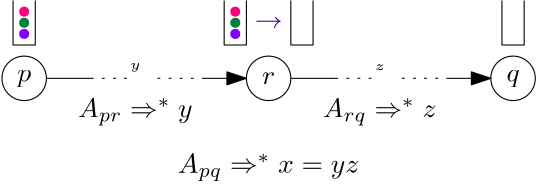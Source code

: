 <?xml version="1.0"?>
<!DOCTYPE ipe SYSTEM "ipe.dtd">
<ipe version="70218" creator="Ipe 7.2.28">
<info created="D:20241019140108" modified="D:20241019151100"/>
<ipestyle name="basic">
<symbol name="arrow/arc(spx)">
<path stroke="sym-stroke" fill="sym-stroke" pen="sym-pen">
0 0 m
-1 0.333 l
-1 -0.333 l
h
</path>
</symbol>
<symbol name="arrow/farc(spx)">
<path stroke="sym-stroke" fill="white" pen="sym-pen">
0 0 m
-1 0.333 l
-1 -0.333 l
h
</path>
</symbol>
<symbol name="arrow/ptarc(spx)">
<path stroke="sym-stroke" fill="sym-stroke" pen="sym-pen">
0 0 m
-1 0.333 l
-0.8 0 l
-1 -0.333 l
h
</path>
</symbol>
<symbol name="arrow/fptarc(spx)">
<path stroke="sym-stroke" fill="white" pen="sym-pen">
0 0 m
-1 0.333 l
-0.8 0 l
-1 -0.333 l
h
</path>
</symbol>
<symbol name="mark/circle(sx)" transformations="translations">
<path fill="sym-stroke">
0.6 0 0 0.6 0 0 e
0.4 0 0 0.4 0 0 e
</path>
</symbol>
<symbol name="mark/disk(sx)" transformations="translations">
<path fill="sym-stroke">
0.6 0 0 0.6 0 0 e
</path>
</symbol>
<symbol name="mark/fdisk(sfx)" transformations="translations">
<group>
<path fill="sym-fill">
0.5 0 0 0.5 0 0 e
</path>
<path fill="sym-stroke" fillrule="eofill">
0.6 0 0 0.6 0 0 e
0.4 0 0 0.4 0 0 e
</path>
</group>
</symbol>
<symbol name="mark/box(sx)" transformations="translations">
<path fill="sym-stroke" fillrule="eofill">
-0.6 -0.6 m
0.6 -0.6 l
0.6 0.6 l
-0.6 0.6 l
h
-0.4 -0.4 m
0.4 -0.4 l
0.4 0.4 l
-0.4 0.4 l
h
</path>
</symbol>
<symbol name="mark/square(sx)" transformations="translations">
<path fill="sym-stroke">
-0.6 -0.6 m
0.6 -0.6 l
0.6 0.6 l
-0.6 0.6 l
h
</path>
</symbol>
<symbol name="mark/fsquare(sfx)" transformations="translations">
<group>
<path fill="sym-fill">
-0.5 -0.5 m
0.5 -0.5 l
0.5 0.5 l
-0.5 0.5 l
h
</path>
<path fill="sym-stroke" fillrule="eofill">
-0.6 -0.6 m
0.6 -0.6 l
0.6 0.6 l
-0.6 0.6 l
h
-0.4 -0.4 m
0.4 -0.4 l
0.4 0.4 l
-0.4 0.4 l
h
</path>
</group>
</symbol>
<symbol name="mark/cross(sx)" transformations="translations">
<group>
<path fill="sym-stroke">
-0.43 -0.57 m
0.57 0.43 l
0.43 0.57 l
-0.57 -0.43 l
h
</path>
<path fill="sym-stroke">
-0.43 0.57 m
0.57 -0.43 l
0.43 -0.57 l
-0.57 0.43 l
h
</path>
</group>
</symbol>
<symbol name="arrow/fnormal(spx)">
<path stroke="sym-stroke" fill="white" pen="sym-pen">
0 0 m
-1 0.333 l
-1 -0.333 l
h
</path>
</symbol>
<symbol name="arrow/pointed(spx)">
<path stroke="sym-stroke" fill="sym-stroke" pen="sym-pen">
0 0 m
-1 0.333 l
-0.8 0 l
-1 -0.333 l
h
</path>
</symbol>
<symbol name="arrow/fpointed(spx)">
<path stroke="sym-stroke" fill="white" pen="sym-pen">
0 0 m
-1 0.333 l
-0.8 0 l
-1 -0.333 l
h
</path>
</symbol>
<symbol name="arrow/linear(spx)">
<path stroke="sym-stroke" pen="sym-pen">
-1 0.333 m
0 0 l
-1 -0.333 l
</path>
</symbol>
<symbol name="arrow/fdouble(spx)">
<path stroke="sym-stroke" fill="white" pen="sym-pen">
0 0 m
-1 0.333 l
-1 -0.333 l
h
-1 0 m
-2 0.333 l
-2 -0.333 l
h
</path>
</symbol>
<symbol name="arrow/double(spx)">
<path stroke="sym-stroke" fill="sym-stroke" pen="sym-pen">
0 0 m
-1 0.333 l
-1 -0.333 l
h
-1 0 m
-2 0.333 l
-2 -0.333 l
h
</path>
</symbol>
<symbol name="arrow/mid-normal(spx)">
<path stroke="sym-stroke" fill="sym-stroke" pen="sym-pen">
0.5 0 m
-0.5 0.333 l
-0.5 -0.333 l
h
</path>
</symbol>
<symbol name="arrow/mid-fnormal(spx)">
<path stroke="sym-stroke" fill="white" pen="sym-pen">
0.5 0 m
-0.5 0.333 l
-0.5 -0.333 l
h
</path>
</symbol>
<symbol name="arrow/mid-pointed(spx)">
<path stroke="sym-stroke" fill="sym-stroke" pen="sym-pen">
0.5 0 m
-0.5 0.333 l
-0.3 0 l
-0.5 -0.333 l
h
</path>
</symbol>
<symbol name="arrow/mid-fpointed(spx)">
<path stroke="sym-stroke" fill="white" pen="sym-pen">
0.5 0 m
-0.5 0.333 l
-0.3 0 l
-0.5 -0.333 l
h
</path>
</symbol>
<symbol name="arrow/mid-double(spx)">
<path stroke="sym-stroke" fill="sym-stroke" pen="sym-pen">
1 0 m
0 0.333 l
0 -0.333 l
h
0 0 m
-1 0.333 l
-1 -0.333 l
h
</path>
</symbol>
<symbol name="arrow/mid-fdouble(spx)">
<path stroke="sym-stroke" fill="white" pen="sym-pen">
1 0 m
0 0.333 l
0 -0.333 l
h
0 0 m
-1 0.333 l
-1 -0.333 l
h
</path>
</symbol>
<anglesize name="22.5 deg" value="22.5"/>
<anglesize name="30 deg" value="30"/>
<anglesize name="45 deg" value="45"/>
<anglesize name="60 deg" value="60"/>
<anglesize name="90 deg" value="90"/>
<arrowsize name="large" value="10"/>
<arrowsize name="small" value="5"/>
<arrowsize name="tiny" value="3"/>
<color name="blue" value="0 0 1"/>
<color name="brown" value="0.647 0.165 0.165"/>
<color name="darkblue" value="0 0 0.545"/>
<color name="darkcyan" value="0 0.545 0.545"/>
<color name="darkgray" value="0.663"/>
<color name="darkgreen" value="0 0.392 0"/>
<color name="darkmagenta" value="0.545 0 0.545"/>
<color name="darkorange" value="1 0.549 0"/>
<color name="darkred" value="0.545 0 0"/>
<color name="gold" value="1 0.843 0"/>
<color name="gray" value="0.745"/>
<color name="green" value="0 1 0"/>
<color name="lightblue" value="0.678 0.847 0.902"/>
<color name="lightcyan" value="0.878 1 1"/>
<color name="lightgray" value="0.827"/>
<color name="lightgreen" value="0.565 0.933 0.565"/>
<color name="lightyellow" value="1 1 0.878"/>
<color name="navy" value="0 0 0.502"/>
<color name="orange" value="1 0.647 0"/>
<color name="pink" value="1 0.753 0.796"/>
<color name="purple" value="0.627 0.125 0.941"/>
<color name="red" value="1 0 0"/>
<color name="seagreen" value="0.18 0.545 0.341"/>
<color name="turquoise" value="0.251 0.878 0.816"/>
<color name="violet" value="0.933 0.51 0.933"/>
<color name="yellow" value="1 1 0"/>
<dashstyle name="dash dot dotted" value="[4 2 1 2 1 2] 0"/>
<dashstyle name="dash dotted" value="[4 2 1 2] 0"/>
<dashstyle name="dashed" value="[4] 0"/>
<dashstyle name="dotted" value="[1 3] 0"/>
<gridsize name="10 pts (~3.5 mm)" value="10"/>
<gridsize name="14 pts (~5 mm)" value="14"/>
<gridsize name="16 pts (~6 mm)" value="16"/>
<gridsize name="20 pts (~7 mm)" value="20"/>
<gridsize name="28 pts (~10 mm)" value="28"/>
<gridsize name="32 pts (~12 mm)" value="32"/>
<gridsize name="4 pts" value="4"/>
<gridsize name="56 pts (~20 mm)" value="56"/>
<gridsize name="8 pts (~3 mm)" value="8"/>
<opacity name="10%" value="0.1"/>
<opacity name="30%" value="0.3"/>
<opacity name="50%" value="0.5"/>
<opacity name="75%" value="0.75"/>
<pen name="fat" value="1.2"/>
<pen name="heavier" value="0.8"/>
<pen name="ultrafat" value="2"/>
<symbolsize name="large" value="5"/>
<symbolsize name="small" value="2"/>
<symbolsize name="tiny" value="1.1"/>
<textsize name="Huge" value="\Huge"/>
<textsize name="LARGE" value="\LARGE"/>
<textsize name="Large" value="\Large"/>
<textsize name="footnote" value="\footnotesize"/>
<textsize name="huge" value="\huge"/>
<textsize name="large" value="\large"/>
<textsize name="script" value="\scriptsize"/>
<textsize name="small" value="\small"/>
<textsize name="tiny" value="\tiny"/>
<textstyle name="center" begin="\begin{center}" end="\end{center}"/>
<textstyle name="item" begin="\begin{itemize}\item{}" end="\end{itemize}"/>
<textstyle name="itemize" begin="\begin{itemize}" end="\end{itemize}"/>
<tiling name="falling" angle="-60" step="4" width="1"/>
<tiling name="rising" angle="30" step="4" width="1"/>
</ipestyle>
<page>
<layer name="alpha"/>
<view layers="alpha" active="alpha"/>
<text layer="alpha" matrix="1 0 0 1 -120 -24" transformations="translations" pos="216 712" stroke="black" type="label" width="5.012" height="4.297" depth="1.93" halign="center" valign="center" style="math">p</text>
<path matrix="1 0 0 1 -120 -24" stroke="black">
8 0 0 8 216 712 e
</path>
<text matrix="1 0 0 1 -32 -24" transformations="translations" pos="216 712" stroke="black" type="label" width="4.771" height="4.289" depth="0" halign="center" valign="center" style="math">r</text>
<path matrix="1 0 0 1 -32 -24" stroke="black">
8 0 0 8 216 712 e
</path>
<text matrix="1 0 0 1 -80 -20" transformations="translations" pos="216 712" stroke="black" type="label" width="3.818" height="2.153" depth="0.96" halign="center" valign="center" size="tiny" style="math">y</text>
<path matrix="1 0 0 1 -184 -24" stroke="black">
288 712 m
304 712 l
</path>
<path matrix="1 0 0 1 -208 -24" stroke="black" arrow="normal/normal">
368 712 m
384 712 l
</path>
<path matrix="1 0 0 1 -184 -24" stroke="black" dash="dotted">
304 712 m
320 712 l
</path>
<path matrix="1 0 0 1 -208 -24" stroke="black" dash="dotted">
352 712 m
368 712 l
</path>
<text matrix="1 0 0 1 56 -24" transformations="translations" pos="216 712" stroke="black" type="label" width="4.805" height="4.297" depth="1.93" halign="center" valign="center" style="math">q</text>
<path matrix="1 0 0 1 56 -24" stroke="black">
8 0 0 8 216 712 e
</path>
<path matrix="1 0 0 1 -96 -24" stroke="black">
288 712 m
304 712 l
</path>
<path matrix="1 0 0 1 -120 -24" stroke="black" arrow="normal/normal">
368 712 m
384 712 l
</path>
<path matrix="1 0 0 1 -96 -24" stroke="black" dash="dotted">
304 712 m
320 712 l
</path>
<path matrix="1 0 0 1 -120 -24" stroke="black" dash="dotted">
352 712 m
368 712 l
</path>
<text matrix="1 0 0 1 8 -20" transformations="translations" pos="216 712" stroke="black" type="label" width="3.615" height="2.145" depth="0" halign="center" valign="center" size="tiny" style="math">z</text>
<path stroke="black">
92 716 m
92 700 l
100 700 l
100 716 l
</path>
<path matrix="1 0 0 1 76 0" stroke="black">
92 716 m
92 700 l
100 700 l
100 716 l
</path>
<path matrix="1 0 0 1 100 0" stroke="black">
92 716 m
92 700 l
100 700 l
100 716 l
</path>
<path matrix="1 0 0 1 176 0" stroke="black">
92 716 m
92 700 l
100 700 l
100 716 l
</path>
<use name="mark/disk(sx)" pos="96 704" size="normal" stroke="0.502 0 1"/>
<use name="mark/disk(sx)" pos="96 708" size="normal" stroke="0 0.502 0.251"/>
<use name="mark/disk(sx)" pos="96 712" size="normal" stroke="1 0 0.502"/>
<use matrix="1 0 0 1 76 0" name="mark/disk(sx)" pos="96 704" size="normal" stroke="0.502 0 1"/>
<use matrix="1 0 0 1 76 0" name="mark/disk(sx)" pos="96 708" size="normal" stroke="0 0.502 0.251"/>
<use matrix="1 0 0 1 76 0" name="mark/disk(sx)" pos="96 712" size="normal" stroke="1 0 0.502"/>
<text matrix="1 0 0 1 -32 -4" transformations="translations" pos="216 712" stroke="0.251 0 0.502" type="label" width="9.963" height="3.655" depth="0" halign="center" valign="center" style="math">\rightarrow</text>
<text matrix="1 0 0 1 -80 -36" transformations="translations" pos="216 712" stroke="black" type="label" width="41.31" height="6.861" depth="2.85" halign="center" valign="center" style="math">A_{pr} \Rightarrow^* y</text>
<text matrix="1 0 0 1 8 -36" transformations="translations" pos="216 712" stroke="black" type="label" width="40.934" height="6.861" depth="2.85" halign="center" valign="center" style="math">A_{rq} \Rightarrow^* z</text>
<text matrix="1 0 0 1 -32 -56" transformations="translations" pos="216 712" stroke="black" type="label" width="65.347" height="6.861" depth="2.85" halign="center" valign="center" style="math">A_{pq} \Rightarrow^*x=yz</text>
</page>
</ipe>
